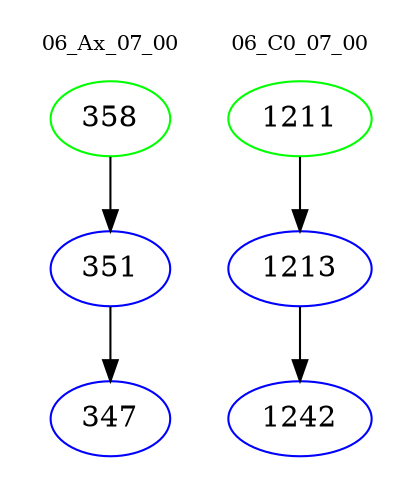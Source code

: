 digraph{
subgraph cluster_0 {
color = white
label = "06_Ax_07_00";
fontsize=10;
T0_358 [label="358", color="green"]
T0_358 -> T0_351 [color="black"]
T0_351 [label="351", color="blue"]
T0_351 -> T0_347 [color="black"]
T0_347 [label="347", color="blue"]
}
subgraph cluster_1 {
color = white
label = "06_C0_07_00";
fontsize=10;
T1_1211 [label="1211", color="green"]
T1_1211 -> T1_1213 [color="black"]
T1_1213 [label="1213", color="blue"]
T1_1213 -> T1_1242 [color="black"]
T1_1242 [label="1242", color="blue"]
}
}
